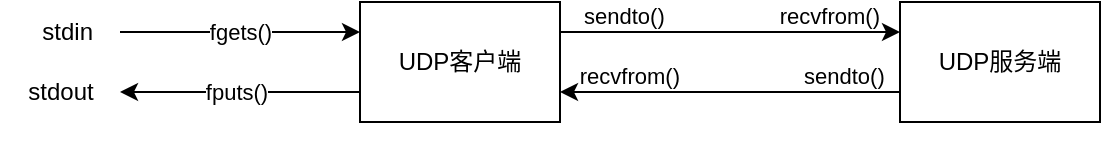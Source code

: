 <mxfile version="24.3.1" type="github" pages="2">
  <diagram name="第 1 页" id="fqzILHBK--nbVCCus9KQ">
    <mxGraphModel dx="1026" dy="685" grid="1" gridSize="10" guides="1" tooltips="1" connect="1" arrows="1" fold="1" page="1" pageScale="1" pageWidth="827" pageHeight="1169" math="0" shadow="0">
      <root>
        <mxCell id="0" />
        <mxCell id="1" parent="0" />
        <mxCell id="CC0ZaATHW-pKyfMI-H1d-27" style="edgeStyle=orthogonalEdgeStyle;rounded=0;orthogonalLoop=1;jettySize=auto;html=1;exitX=0;exitY=0.75;exitDx=0;exitDy=0;" edge="1" parent="1" source="CC0ZaATHW-pKyfMI-H1d-1">
          <mxGeometry relative="1" as="geometry">
            <mxPoint x="250" y="295" as="targetPoint" />
          </mxGeometry>
        </mxCell>
        <mxCell id="CC0ZaATHW-pKyfMI-H1d-28" value="fputs()" style="edgeLabel;html=1;align=center;verticalAlign=middle;resizable=0;points=[];" vertex="1" connectable="0" parent="CC0ZaATHW-pKyfMI-H1d-27">
          <mxGeometry x="-0.013" y="-1" relative="1" as="geometry">
            <mxPoint x="-2" as="offset" />
          </mxGeometry>
        </mxCell>
        <mxCell id="CC0ZaATHW-pKyfMI-H1d-1" value="UDP客户端" style="rounded=0;whiteSpace=wrap;html=1;" vertex="1" parent="1">
          <mxGeometry x="370" y="250" width="100" height="60" as="geometry" />
        </mxCell>
        <mxCell id="CC0ZaATHW-pKyfMI-H1d-2" value="UDP服务端" style="rounded=0;whiteSpace=wrap;html=1;" vertex="1" parent="1">
          <mxGeometry x="640" y="250" width="100" height="60" as="geometry" />
        </mxCell>
        <mxCell id="CC0ZaATHW-pKyfMI-H1d-7" value="" style="endArrow=classic;html=1;rounded=0;exitX=1;exitY=0.25;exitDx=0;exitDy=0;entryX=0;entryY=0.25;entryDx=0;entryDy=0;" edge="1" parent="1" source="CC0ZaATHW-pKyfMI-H1d-1" target="CC0ZaATHW-pKyfMI-H1d-2">
          <mxGeometry relative="1" as="geometry">
            <mxPoint x="510" y="300" as="sourcePoint" />
            <mxPoint x="670" y="300" as="targetPoint" />
          </mxGeometry>
        </mxCell>
        <mxCell id="CC0ZaATHW-pKyfMI-H1d-9" value="sendto()" style="edgeLabel;resizable=0;html=1;;align=left;verticalAlign=bottom;" connectable="0" vertex="1" parent="CC0ZaATHW-pKyfMI-H1d-7">
          <mxGeometry x="-1" relative="1" as="geometry">
            <mxPoint x="10" as="offset" />
          </mxGeometry>
        </mxCell>
        <mxCell id="CC0ZaATHW-pKyfMI-H1d-10" value="recvfrom()" style="edgeLabel;resizable=0;html=1;;align=right;verticalAlign=bottom;" connectable="0" vertex="1" parent="CC0ZaATHW-pKyfMI-H1d-7">
          <mxGeometry x="1" relative="1" as="geometry">
            <mxPoint x="-10" as="offset" />
          </mxGeometry>
        </mxCell>
        <mxCell id="CC0ZaATHW-pKyfMI-H1d-22" value="" style="endArrow=classic;html=1;rounded=0;exitX=0;exitY=0.75;exitDx=0;exitDy=0;entryX=1;entryY=0.75;entryDx=0;entryDy=0;" edge="1" parent="1" source="CC0ZaATHW-pKyfMI-H1d-2" target="CC0ZaATHW-pKyfMI-H1d-1">
          <mxGeometry relative="1" as="geometry">
            <mxPoint x="504" y="420" as="sourcePoint" />
            <mxPoint x="684" y="420" as="targetPoint" />
          </mxGeometry>
        </mxCell>
        <mxCell id="CC0ZaATHW-pKyfMI-H1d-23" value="sendto()" style="edgeLabel;resizable=0;html=1;;align=left;verticalAlign=bottom;" connectable="0" vertex="1" parent="CC0ZaATHW-pKyfMI-H1d-22">
          <mxGeometry x="-1" relative="1" as="geometry">
            <mxPoint x="-50" as="offset" />
          </mxGeometry>
        </mxCell>
        <mxCell id="CC0ZaATHW-pKyfMI-H1d-24" value="recvfrom()" style="edgeLabel;resizable=0;html=1;;align=right;verticalAlign=bottom;" connectable="0" vertex="1" parent="CC0ZaATHW-pKyfMI-H1d-22">
          <mxGeometry x="1" relative="1" as="geometry">
            <mxPoint x="60" as="offset" />
          </mxGeometry>
        </mxCell>
        <mxCell id="CC0ZaATHW-pKyfMI-H1d-25" value="" style="endArrow=classic;html=1;rounded=0;entryX=0;entryY=0.25;entryDx=0;entryDy=0;" edge="1" parent="1" target="CC0ZaATHW-pKyfMI-H1d-1">
          <mxGeometry relative="1" as="geometry">
            <mxPoint x="250" y="265" as="sourcePoint" />
            <mxPoint x="350" y="270" as="targetPoint" />
          </mxGeometry>
        </mxCell>
        <mxCell id="CC0ZaATHW-pKyfMI-H1d-26" value="fgets()" style="edgeLabel;resizable=0;html=1;;align=center;verticalAlign=middle;" connectable="0" vertex="1" parent="CC0ZaATHW-pKyfMI-H1d-25">
          <mxGeometry relative="1" as="geometry" />
        </mxCell>
        <mxCell id="CC0ZaATHW-pKyfMI-H1d-33" style="edgeStyle=orthogonalEdgeStyle;rounded=0;orthogonalLoop=1;jettySize=auto;html=1;exitX=0.5;exitY=1;exitDx=0;exitDy=0;" edge="1" parent="1">
          <mxGeometry relative="1" as="geometry">
            <mxPoint x="215" y="310" as="sourcePoint" />
            <mxPoint x="215" y="310" as="targetPoint" />
          </mxGeometry>
        </mxCell>
        <mxCell id="CC0ZaATHW-pKyfMI-H1d-34" value="stdin&amp;nbsp;" style="text;html=1;align=center;verticalAlign=middle;resizable=0;points=[];autosize=1;strokeColor=none;fillColor=none;" vertex="1" parent="1">
          <mxGeometry x="200" y="250" width="50" height="30" as="geometry" />
        </mxCell>
        <mxCell id="CC0ZaATHW-pKyfMI-H1d-35" value="stdout" style="text;html=1;align=center;verticalAlign=middle;resizable=0;points=[];autosize=1;strokeColor=none;fillColor=none;" vertex="1" parent="1">
          <mxGeometry x="190" y="280" width="60" height="30" as="geometry" />
        </mxCell>
      </root>
    </mxGraphModel>
  </diagram>
  <diagram id="oQy5wbmrTCstmU2gQRsE" name="第 2 页">
    <mxGraphModel dx="1026" dy="685" grid="1" gridSize="10" guides="1" tooltips="1" connect="1" arrows="1" fold="1" page="1" pageScale="1" pageWidth="827" pageHeight="1169" math="0" shadow="0">
      <root>
        <mxCell id="0" />
        <mxCell id="1" parent="0" />
        <mxCell id="NlSiOmvVbexqBqTaV0-z-3" style="edgeStyle=orthogonalEdgeStyle;rounded=0;orthogonalLoop=1;jettySize=auto;html=1;" edge="1" parent="1" source="NlSiOmvVbexqBqTaV0-z-1" target="NlSiOmvVbexqBqTaV0-z-2">
          <mxGeometry relative="1" as="geometry" />
        </mxCell>
        <mxCell id="NlSiOmvVbexqBqTaV0-z-1" value="开始" style="rounded=1;whiteSpace=wrap;html=1;" vertex="1" parent="1">
          <mxGeometry x="400" y="170" width="70" height="30" as="geometry" />
        </mxCell>
        <mxCell id="NlSiOmvVbexqBqTaV0-z-5" value="" style="edgeStyle=orthogonalEdgeStyle;rounded=0;orthogonalLoop=1;jettySize=auto;html=1;" edge="1" parent="1" source="NlSiOmvVbexqBqTaV0-z-2" target="NlSiOmvVbexqBqTaV0-z-4">
          <mxGeometry relative="1" as="geometry" />
        </mxCell>
        <mxCell id="NlSiOmvVbexqBqTaV0-z-2" value="将客户端IP地址填入套接口地址结构" style="rounded=0;whiteSpace=wrap;html=1;" vertex="1" parent="1">
          <mxGeometry x="375" y="240" width="120" height="60" as="geometry" />
        </mxCell>
        <mxCell id="NlSiOmvVbexqBqTaV0-z-7" style="edgeStyle=orthogonalEdgeStyle;rounded=0;orthogonalLoop=1;jettySize=auto;html=1;entryX=0.5;entryY=0;entryDx=0;entryDy=0;" edge="1" parent="1" source="NlSiOmvVbexqBqTaV0-z-4" target="NlSiOmvVbexqBqTaV0-z-6">
          <mxGeometry relative="1" as="geometry" />
        </mxCell>
        <mxCell id="NlSiOmvVbexqBqTaV0-z-4" value="创建一个UDP套接口函数，调用dg_cli函数" style="whiteSpace=wrap;html=1;rounded=0;" vertex="1" parent="1">
          <mxGeometry x="375" y="340" width="120" height="60" as="geometry" />
        </mxCell>
        <mxCell id="NlSiOmvVbexqBqTaV0-z-6" value="结束" style="rounded=1;whiteSpace=wrap;html=1;" vertex="1" parent="1">
          <mxGeometry x="400" y="440" width="70" height="30" as="geometry" />
        </mxCell>
      </root>
    </mxGraphModel>
  </diagram>
</mxfile>
